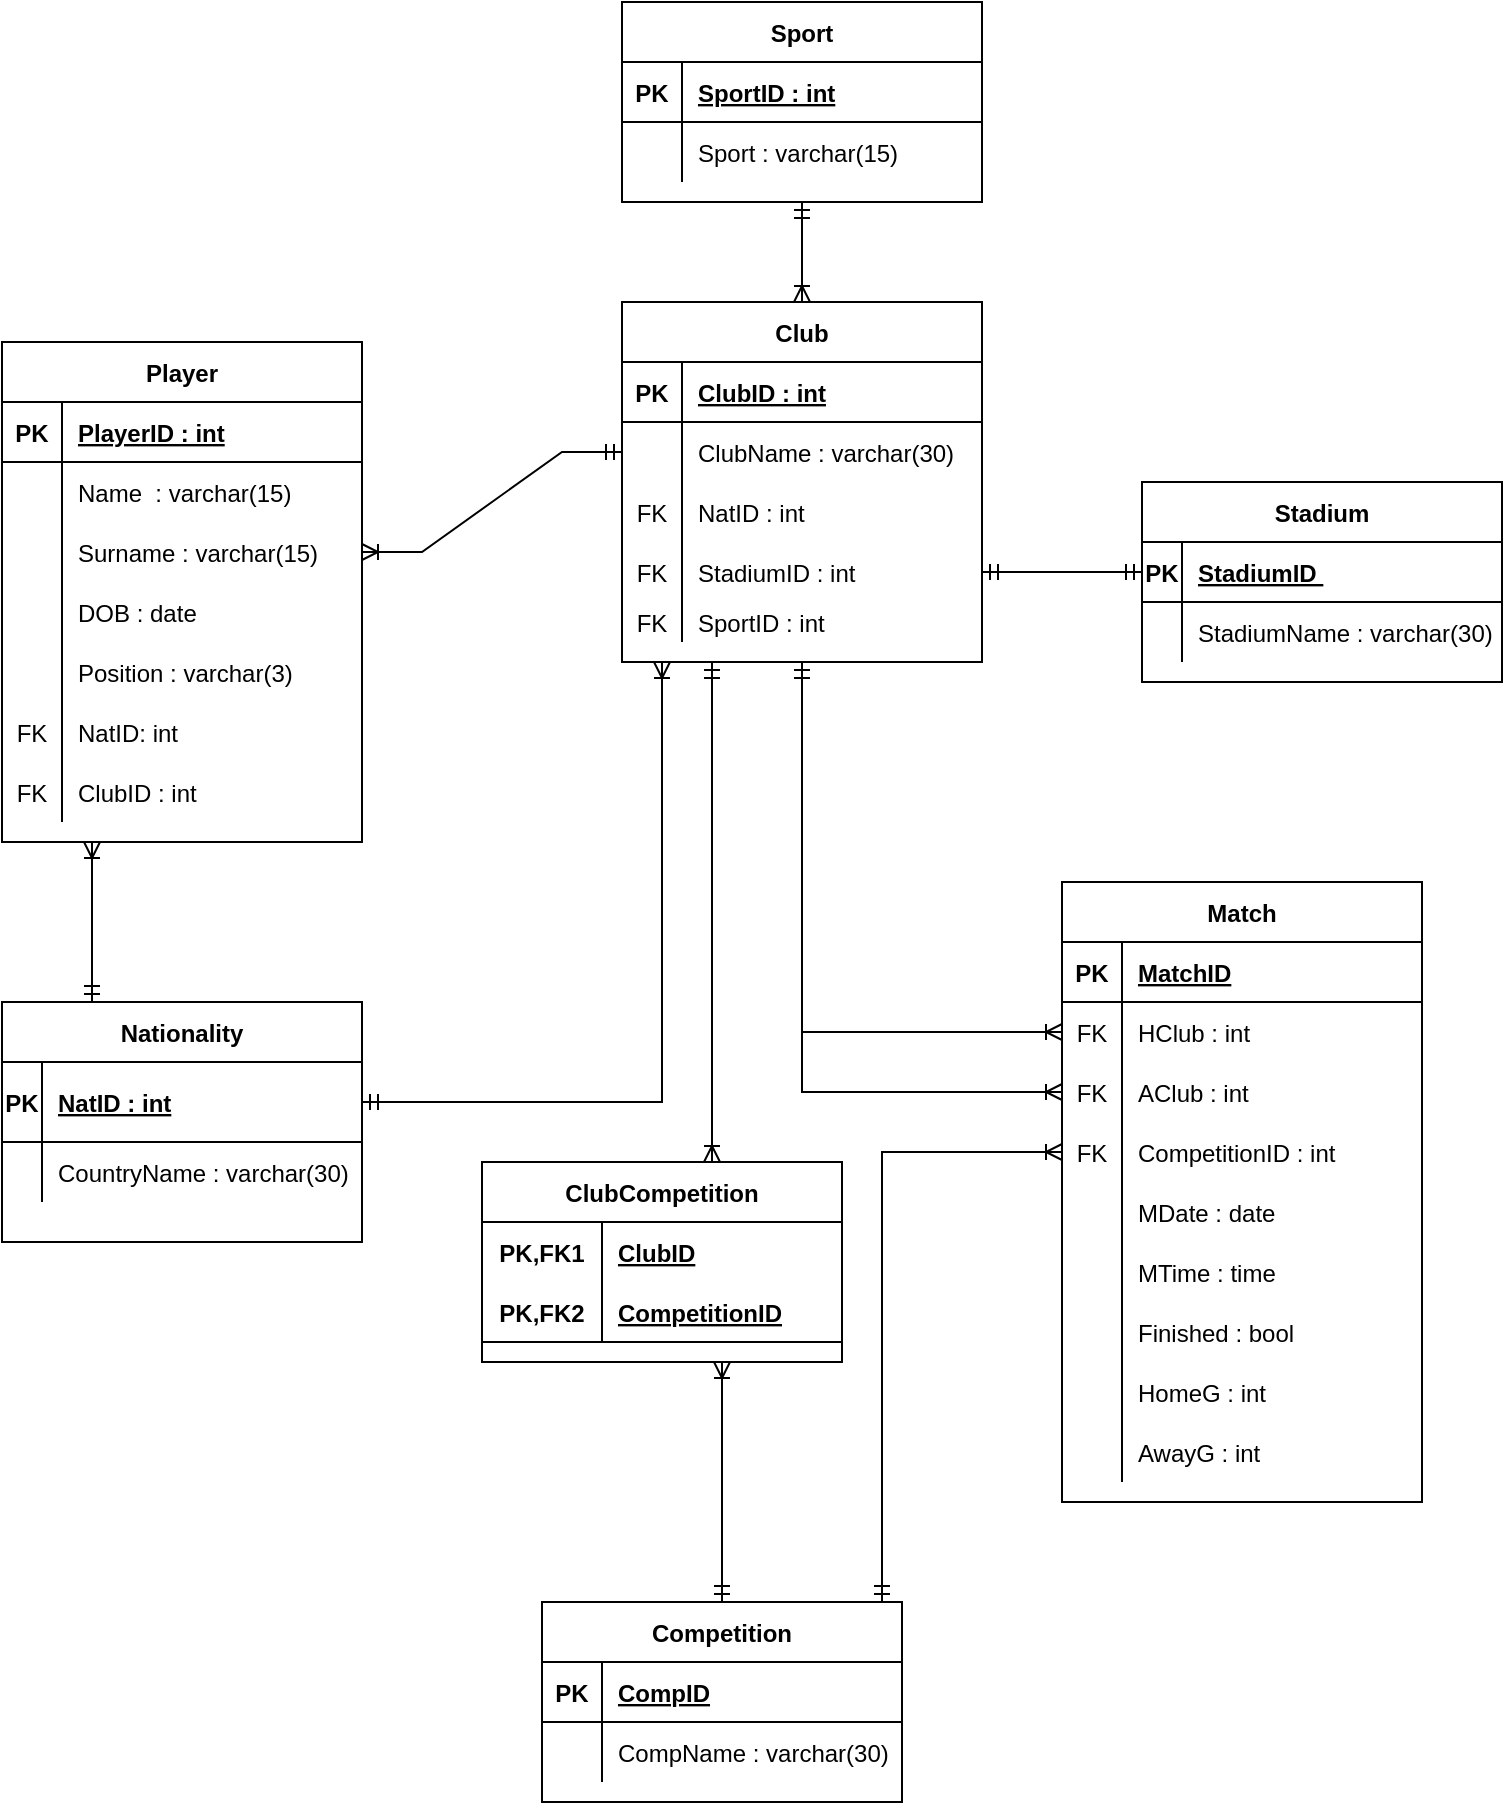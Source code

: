 <mxfile version="20.5.1" type="device"><diagram id="lB35Nksm6JOBPwMZZTwe" name="Page-1"><mxGraphModel dx="1038" dy="579" grid="1" gridSize="10" guides="1" tooltips="1" connect="1" arrows="1" fold="1" page="1" pageScale="1" pageWidth="850" pageHeight="1100" math="0" shadow="0"><root><mxCell id="0"/><mxCell id="1" parent="0"/><mxCell id="fY7hQBQJRikeUkmK7PEG-1" value="Player" style="shape=table;startSize=30;container=1;collapsible=1;childLayout=tableLayout;fixedRows=1;rowLines=0;fontStyle=1;align=center;resizeLast=1;" parent="1" vertex="1"><mxGeometry x="40" y="210" width="180" height="250" as="geometry"/></mxCell><mxCell id="fY7hQBQJRikeUkmK7PEG-2" value="" style="shape=tableRow;horizontal=0;startSize=0;swimlaneHead=0;swimlaneBody=0;fillColor=none;collapsible=0;dropTarget=0;points=[[0,0.5],[1,0.5]];portConstraint=eastwest;top=0;left=0;right=0;bottom=1;" parent="fY7hQBQJRikeUkmK7PEG-1" vertex="1"><mxGeometry y="30" width="180" height="30" as="geometry"/></mxCell><mxCell id="fY7hQBQJRikeUkmK7PEG-3" value="PK" style="shape=partialRectangle;connectable=0;fillColor=none;top=0;left=0;bottom=0;right=0;fontStyle=1;overflow=hidden;" parent="fY7hQBQJRikeUkmK7PEG-2" vertex="1"><mxGeometry width="30" height="30" as="geometry"><mxRectangle width="30" height="30" as="alternateBounds"/></mxGeometry></mxCell><mxCell id="fY7hQBQJRikeUkmK7PEG-4" value="PlayerID : int" style="shape=partialRectangle;connectable=0;fillColor=none;top=0;left=0;bottom=0;right=0;align=left;spacingLeft=6;fontStyle=5;overflow=hidden;" parent="fY7hQBQJRikeUkmK7PEG-2" vertex="1"><mxGeometry x="30" width="150" height="30" as="geometry"><mxRectangle width="150" height="30" as="alternateBounds"/></mxGeometry></mxCell><mxCell id="fY7hQBQJRikeUkmK7PEG-5" value="" style="shape=tableRow;horizontal=0;startSize=0;swimlaneHead=0;swimlaneBody=0;fillColor=none;collapsible=0;dropTarget=0;points=[[0,0.5],[1,0.5]];portConstraint=eastwest;top=0;left=0;right=0;bottom=0;" parent="fY7hQBQJRikeUkmK7PEG-1" vertex="1"><mxGeometry y="60" width="180" height="30" as="geometry"/></mxCell><mxCell id="fY7hQBQJRikeUkmK7PEG-6" value="" style="shape=partialRectangle;connectable=0;fillColor=none;top=0;left=0;bottom=0;right=0;editable=1;overflow=hidden;" parent="fY7hQBQJRikeUkmK7PEG-5" vertex="1"><mxGeometry width="30" height="30" as="geometry"><mxRectangle width="30" height="30" as="alternateBounds"/></mxGeometry></mxCell><mxCell id="fY7hQBQJRikeUkmK7PEG-7" value="Name  : varchar(15)" style="shape=partialRectangle;connectable=0;fillColor=none;top=0;left=0;bottom=0;right=0;align=left;spacingLeft=6;overflow=hidden;" parent="fY7hQBQJRikeUkmK7PEG-5" vertex="1"><mxGeometry x="30" width="150" height="30" as="geometry"><mxRectangle width="150" height="30" as="alternateBounds"/></mxGeometry></mxCell><mxCell id="fY7hQBQJRikeUkmK7PEG-8" value="" style="shape=tableRow;horizontal=0;startSize=0;swimlaneHead=0;swimlaneBody=0;fillColor=none;collapsible=0;dropTarget=0;points=[[0,0.5],[1,0.5]];portConstraint=eastwest;top=0;left=0;right=0;bottom=0;" parent="fY7hQBQJRikeUkmK7PEG-1" vertex="1"><mxGeometry y="90" width="180" height="30" as="geometry"/></mxCell><mxCell id="fY7hQBQJRikeUkmK7PEG-9" value="" style="shape=partialRectangle;connectable=0;fillColor=none;top=0;left=0;bottom=0;right=0;editable=1;overflow=hidden;" parent="fY7hQBQJRikeUkmK7PEG-8" vertex="1"><mxGeometry width="30" height="30" as="geometry"><mxRectangle width="30" height="30" as="alternateBounds"/></mxGeometry></mxCell><mxCell id="fY7hQBQJRikeUkmK7PEG-10" value="Surname : varchar(15)" style="shape=partialRectangle;connectable=0;fillColor=none;top=0;left=0;bottom=0;right=0;align=left;spacingLeft=6;overflow=hidden;" parent="fY7hQBQJRikeUkmK7PEG-8" vertex="1"><mxGeometry x="30" width="150" height="30" as="geometry"><mxRectangle width="150" height="30" as="alternateBounds"/></mxGeometry></mxCell><mxCell id="fY7hQBQJRikeUkmK7PEG-11" value="" style="shape=tableRow;horizontal=0;startSize=0;swimlaneHead=0;swimlaneBody=0;fillColor=none;collapsible=0;dropTarget=0;points=[[0,0.5],[1,0.5]];portConstraint=eastwest;top=0;left=0;right=0;bottom=0;" parent="fY7hQBQJRikeUkmK7PEG-1" vertex="1"><mxGeometry y="120" width="180" height="30" as="geometry"/></mxCell><mxCell id="fY7hQBQJRikeUkmK7PEG-12" value="" style="shape=partialRectangle;connectable=0;fillColor=none;top=0;left=0;bottom=0;right=0;editable=1;overflow=hidden;" parent="fY7hQBQJRikeUkmK7PEG-11" vertex="1"><mxGeometry width="30" height="30" as="geometry"><mxRectangle width="30" height="30" as="alternateBounds"/></mxGeometry></mxCell><mxCell id="fY7hQBQJRikeUkmK7PEG-13" value="DOB : date" style="shape=partialRectangle;connectable=0;fillColor=none;top=0;left=0;bottom=0;right=0;align=left;spacingLeft=6;overflow=hidden;" parent="fY7hQBQJRikeUkmK7PEG-11" vertex="1"><mxGeometry x="30" width="150" height="30" as="geometry"><mxRectangle width="150" height="30" as="alternateBounds"/></mxGeometry></mxCell><mxCell id="fY7hQBQJRikeUkmK7PEG-14" value="" style="shape=tableRow;horizontal=0;startSize=0;swimlaneHead=0;swimlaneBody=0;fillColor=none;collapsible=0;dropTarget=0;points=[[0,0.5],[1,0.5]];portConstraint=eastwest;top=0;left=0;right=0;bottom=0;" parent="fY7hQBQJRikeUkmK7PEG-1" vertex="1"><mxGeometry y="150" width="180" height="30" as="geometry"/></mxCell><mxCell id="fY7hQBQJRikeUkmK7PEG-15" value="" style="shape=partialRectangle;connectable=0;fillColor=none;top=0;left=0;bottom=0;right=0;fontStyle=0;overflow=hidden;" parent="fY7hQBQJRikeUkmK7PEG-14" vertex="1"><mxGeometry width="30" height="30" as="geometry"><mxRectangle width="30" height="30" as="alternateBounds"/></mxGeometry></mxCell><mxCell id="fY7hQBQJRikeUkmK7PEG-16" value="Position : varchar(3)" style="shape=partialRectangle;connectable=0;fillColor=none;top=0;left=0;bottom=0;right=0;align=left;spacingLeft=6;fontStyle=0;overflow=hidden;" parent="fY7hQBQJRikeUkmK7PEG-14" vertex="1"><mxGeometry x="30" width="150" height="30" as="geometry"><mxRectangle width="150" height="30" as="alternateBounds"/></mxGeometry></mxCell><mxCell id="fY7hQBQJRikeUkmK7PEG-17" value="" style="shape=tableRow;horizontal=0;startSize=0;swimlaneHead=0;swimlaneBody=0;fillColor=none;collapsible=0;dropTarget=0;points=[[0,0.5],[1,0.5]];portConstraint=eastwest;top=0;left=0;right=0;bottom=0;" parent="fY7hQBQJRikeUkmK7PEG-1" vertex="1"><mxGeometry y="180" width="180" height="30" as="geometry"/></mxCell><mxCell id="fY7hQBQJRikeUkmK7PEG-18" value="FK" style="shape=partialRectangle;connectable=0;fillColor=none;top=0;left=0;bottom=0;right=0;fontStyle=0;overflow=hidden;" parent="fY7hQBQJRikeUkmK7PEG-17" vertex="1"><mxGeometry width="30" height="30" as="geometry"><mxRectangle width="30" height="30" as="alternateBounds"/></mxGeometry></mxCell><mxCell id="fY7hQBQJRikeUkmK7PEG-19" value="NatID: int" style="shape=partialRectangle;connectable=0;fillColor=none;top=0;left=0;bottom=0;right=0;align=left;spacingLeft=6;fontStyle=0;overflow=hidden;" parent="fY7hQBQJRikeUkmK7PEG-17" vertex="1"><mxGeometry x="30" width="150" height="30" as="geometry"><mxRectangle width="150" height="30" as="alternateBounds"/></mxGeometry></mxCell><mxCell id="fY7hQBQJRikeUkmK7PEG-23" value="" style="shape=tableRow;horizontal=0;startSize=0;swimlaneHead=0;swimlaneBody=0;fillColor=none;collapsible=0;dropTarget=0;points=[[0,0.5],[1,0.5]];portConstraint=eastwest;top=0;left=0;right=0;bottom=0;" parent="fY7hQBQJRikeUkmK7PEG-1" vertex="1"><mxGeometry y="210" width="180" height="30" as="geometry"/></mxCell><mxCell id="fY7hQBQJRikeUkmK7PEG-24" value="FK" style="shape=partialRectangle;connectable=0;fillColor=none;top=0;left=0;bottom=0;right=0;fontStyle=0;overflow=hidden;" parent="fY7hQBQJRikeUkmK7PEG-23" vertex="1"><mxGeometry width="30" height="30" as="geometry"><mxRectangle width="30" height="30" as="alternateBounds"/></mxGeometry></mxCell><mxCell id="fY7hQBQJRikeUkmK7PEG-25" value="ClubID : int" style="shape=partialRectangle;connectable=0;fillColor=none;top=0;left=0;bottom=0;right=0;align=left;spacingLeft=6;fontStyle=0;overflow=hidden;" parent="fY7hQBQJRikeUkmK7PEG-23" vertex="1"><mxGeometry x="30" width="150" height="30" as="geometry"><mxRectangle width="150" height="30" as="alternateBounds"/></mxGeometry></mxCell><mxCell id="fY7hQBQJRikeUkmK7PEG-26" value="Club" style="shape=table;startSize=30;container=1;collapsible=1;childLayout=tableLayout;fixedRows=1;rowLines=0;fontStyle=1;align=center;resizeLast=1;" parent="1" vertex="1"><mxGeometry x="350" y="190" width="180" height="180" as="geometry"/></mxCell><mxCell id="fY7hQBQJRikeUkmK7PEG-27" value="" style="shape=tableRow;horizontal=0;startSize=0;swimlaneHead=0;swimlaneBody=0;fillColor=none;collapsible=0;dropTarget=0;points=[[0,0.5],[1,0.5]];portConstraint=eastwest;top=0;left=0;right=0;bottom=1;" parent="fY7hQBQJRikeUkmK7PEG-26" vertex="1"><mxGeometry y="30" width="180" height="30" as="geometry"/></mxCell><mxCell id="fY7hQBQJRikeUkmK7PEG-28" value="PK" style="shape=partialRectangle;connectable=0;fillColor=none;top=0;left=0;bottom=0;right=0;fontStyle=1;overflow=hidden;" parent="fY7hQBQJRikeUkmK7PEG-27" vertex="1"><mxGeometry width="30" height="30" as="geometry"><mxRectangle width="30" height="30" as="alternateBounds"/></mxGeometry></mxCell><mxCell id="fY7hQBQJRikeUkmK7PEG-29" value="ClubID : int" style="shape=partialRectangle;connectable=0;fillColor=none;top=0;left=0;bottom=0;right=0;align=left;spacingLeft=6;fontStyle=5;overflow=hidden;" parent="fY7hQBQJRikeUkmK7PEG-27" vertex="1"><mxGeometry x="30" width="150" height="30" as="geometry"><mxRectangle width="150" height="30" as="alternateBounds"/></mxGeometry></mxCell><mxCell id="fY7hQBQJRikeUkmK7PEG-30" value="" style="shape=tableRow;horizontal=0;startSize=0;swimlaneHead=0;swimlaneBody=0;fillColor=none;collapsible=0;dropTarget=0;points=[[0,0.5],[1,0.5]];portConstraint=eastwest;top=0;left=0;right=0;bottom=0;" parent="fY7hQBQJRikeUkmK7PEG-26" vertex="1"><mxGeometry y="60" width="180" height="30" as="geometry"/></mxCell><mxCell id="fY7hQBQJRikeUkmK7PEG-31" value="" style="shape=partialRectangle;connectable=0;fillColor=none;top=0;left=0;bottom=0;right=0;editable=1;overflow=hidden;" parent="fY7hQBQJRikeUkmK7PEG-30" vertex="1"><mxGeometry width="30" height="30" as="geometry"><mxRectangle width="30" height="30" as="alternateBounds"/></mxGeometry></mxCell><mxCell id="fY7hQBQJRikeUkmK7PEG-32" value="ClubName : varchar(30)" style="shape=partialRectangle;connectable=0;fillColor=none;top=0;left=0;bottom=0;right=0;align=left;spacingLeft=6;overflow=hidden;" parent="fY7hQBQJRikeUkmK7PEG-30" vertex="1"><mxGeometry x="30" width="150" height="30" as="geometry"><mxRectangle width="150" height="30" as="alternateBounds"/></mxGeometry></mxCell><mxCell id="fY7hQBQJRikeUkmK7PEG-33" value="" style="shape=tableRow;horizontal=0;startSize=0;swimlaneHead=0;swimlaneBody=0;fillColor=none;collapsible=0;dropTarget=0;points=[[0,0.5],[1,0.5]];portConstraint=eastwest;top=0;left=0;right=0;bottom=0;shadow=0;" parent="fY7hQBQJRikeUkmK7PEG-26" vertex="1"><mxGeometry y="90" width="180" height="30" as="geometry"/></mxCell><mxCell id="fY7hQBQJRikeUkmK7PEG-34" value="FK" style="shape=partialRectangle;connectable=0;fillColor=none;top=0;left=0;bottom=0;right=0;fontStyle=0;overflow=hidden;shadow=0;" parent="fY7hQBQJRikeUkmK7PEG-33" vertex="1"><mxGeometry width="30" height="30" as="geometry"><mxRectangle width="30" height="30" as="alternateBounds"/></mxGeometry></mxCell><mxCell id="fY7hQBQJRikeUkmK7PEG-35" value="NatID : int" style="shape=partialRectangle;connectable=0;fillColor=none;top=0;left=0;bottom=0;right=0;align=left;spacingLeft=6;fontStyle=0;overflow=hidden;shadow=0;" parent="fY7hQBQJRikeUkmK7PEG-33" vertex="1"><mxGeometry x="30" width="150" height="30" as="geometry"><mxRectangle width="150" height="30" as="alternateBounds"/></mxGeometry></mxCell><mxCell id="fY7hQBQJRikeUkmK7PEG-36" value="" style="shape=tableRow;horizontal=0;startSize=0;swimlaneHead=0;swimlaneBody=0;fillColor=none;collapsible=0;dropTarget=0;points=[[0,0.5],[1,0.5]];portConstraint=eastwest;top=0;left=0;right=0;bottom=0;shadow=0;" parent="fY7hQBQJRikeUkmK7PEG-26" vertex="1"><mxGeometry y="120" width="180" height="30" as="geometry"/></mxCell><mxCell id="fY7hQBQJRikeUkmK7PEG-37" value="FK" style="shape=partialRectangle;connectable=0;fillColor=none;top=0;left=0;bottom=0;right=0;fontStyle=0;overflow=hidden;shadow=0;" parent="fY7hQBQJRikeUkmK7PEG-36" vertex="1"><mxGeometry width="30" height="30" as="geometry"><mxRectangle width="30" height="30" as="alternateBounds"/></mxGeometry></mxCell><mxCell id="fY7hQBQJRikeUkmK7PEG-38" value="StadiumID : int" style="shape=partialRectangle;connectable=0;fillColor=none;top=0;left=0;bottom=0;right=0;align=left;spacingLeft=6;fontStyle=0;overflow=hidden;shadow=0;" parent="fY7hQBQJRikeUkmK7PEG-36" vertex="1"><mxGeometry x="30" width="150" height="30" as="geometry"><mxRectangle width="150" height="30" as="alternateBounds"/></mxGeometry></mxCell><mxCell id="fY7hQBQJRikeUkmK7PEG-39" value="" style="shape=tableRow;horizontal=0;startSize=0;swimlaneHead=0;swimlaneBody=0;fillColor=none;collapsible=0;dropTarget=0;points=[[0,0.5],[1,0.5]];portConstraint=eastwest;top=0;left=0;right=0;bottom=0;shadow=0;" parent="fY7hQBQJRikeUkmK7PEG-26" vertex="1"><mxGeometry y="150" width="180" height="20" as="geometry"/></mxCell><mxCell id="fY7hQBQJRikeUkmK7PEG-40" value="FK" style="shape=partialRectangle;connectable=0;fillColor=none;top=0;left=0;bottom=0;right=0;fontStyle=0;overflow=hidden;shadow=0;" parent="fY7hQBQJRikeUkmK7PEG-39" vertex="1"><mxGeometry width="30" height="20" as="geometry"><mxRectangle width="30" height="20" as="alternateBounds"/></mxGeometry></mxCell><mxCell id="fY7hQBQJRikeUkmK7PEG-41" value="SportID : int" style="shape=partialRectangle;connectable=0;fillColor=none;top=0;left=0;bottom=0;right=0;align=left;spacingLeft=6;fontStyle=0;overflow=hidden;shadow=0;" parent="fY7hQBQJRikeUkmK7PEG-39" vertex="1"><mxGeometry x="30" width="150" height="20" as="geometry"><mxRectangle width="150" height="20" as="alternateBounds"/></mxGeometry></mxCell><mxCell id="fY7hQBQJRikeUkmK7PEG-45" value="Nationality" style="shape=table;startSize=30;container=1;collapsible=1;childLayout=tableLayout;fixedRows=1;rowLines=0;fontStyle=1;align=center;resizeLast=1;" parent="1" vertex="1"><mxGeometry x="40" y="540" width="180" height="120" as="geometry"/></mxCell><mxCell id="fY7hQBQJRikeUkmK7PEG-46" value="" style="shape=tableRow;horizontal=0;startSize=0;swimlaneHead=0;swimlaneBody=0;fillColor=none;collapsible=0;dropTarget=0;points=[[0,0.5],[1,0.5]];portConstraint=eastwest;top=0;left=0;right=0;bottom=1;" parent="fY7hQBQJRikeUkmK7PEG-45" vertex="1"><mxGeometry y="30" width="180" height="40" as="geometry"/></mxCell><mxCell id="fY7hQBQJRikeUkmK7PEG-47" value="PK" style="shape=partialRectangle;connectable=0;fillColor=none;top=0;left=0;bottom=0;right=0;fontStyle=1;overflow=hidden;" parent="fY7hQBQJRikeUkmK7PEG-46" vertex="1"><mxGeometry width="20" height="40" as="geometry"><mxRectangle width="20" height="40" as="alternateBounds"/></mxGeometry></mxCell><mxCell id="fY7hQBQJRikeUkmK7PEG-48" value="NatID : int" style="shape=partialRectangle;connectable=0;fillColor=none;top=0;left=0;bottom=0;right=0;align=left;spacingLeft=6;fontStyle=5;overflow=hidden;" parent="fY7hQBQJRikeUkmK7PEG-46" vertex="1"><mxGeometry x="20" width="160" height="40" as="geometry"><mxRectangle width="160" height="40" as="alternateBounds"/></mxGeometry></mxCell><mxCell id="fY7hQBQJRikeUkmK7PEG-49" value="" style="shape=tableRow;horizontal=0;startSize=0;swimlaneHead=0;swimlaneBody=0;fillColor=none;collapsible=0;dropTarget=0;points=[[0,0.5],[1,0.5]];portConstraint=eastwest;top=0;left=0;right=0;bottom=0;" parent="fY7hQBQJRikeUkmK7PEG-45" vertex="1"><mxGeometry y="70" width="180" height="30" as="geometry"/></mxCell><mxCell id="fY7hQBQJRikeUkmK7PEG-50" value="" style="shape=partialRectangle;connectable=0;fillColor=none;top=0;left=0;bottom=0;right=0;editable=1;overflow=hidden;" parent="fY7hQBQJRikeUkmK7PEG-49" vertex="1"><mxGeometry width="20" height="30" as="geometry"><mxRectangle width="20" height="30" as="alternateBounds"/></mxGeometry></mxCell><mxCell id="fY7hQBQJRikeUkmK7PEG-51" value="CountryName : varchar(30)" style="shape=partialRectangle;connectable=0;fillColor=none;top=0;left=0;bottom=0;right=0;align=left;spacingLeft=6;overflow=hidden;" parent="fY7hQBQJRikeUkmK7PEG-49" vertex="1"><mxGeometry x="20" width="160" height="30" as="geometry"><mxRectangle width="160" height="30" as="alternateBounds"/></mxGeometry></mxCell><mxCell id="fY7hQBQJRikeUkmK7PEG-52" value="Match" style="shape=table;startSize=30;container=1;collapsible=1;childLayout=tableLayout;fixedRows=1;rowLines=0;fontStyle=1;align=center;resizeLast=1;" parent="1" vertex="1"><mxGeometry x="570" y="480" width="180" height="310" as="geometry"/></mxCell><mxCell id="fY7hQBQJRikeUkmK7PEG-53" value="" style="shape=tableRow;horizontal=0;startSize=0;swimlaneHead=0;swimlaneBody=0;fillColor=none;collapsible=0;dropTarget=0;points=[[0,0.5],[1,0.5]];portConstraint=eastwest;top=0;left=0;right=0;bottom=1;" parent="fY7hQBQJRikeUkmK7PEG-52" vertex="1"><mxGeometry y="30" width="180" height="30" as="geometry"/></mxCell><mxCell id="fY7hQBQJRikeUkmK7PEG-54" value="PK" style="shape=partialRectangle;connectable=0;fillColor=none;top=0;left=0;bottom=0;right=0;fontStyle=1;overflow=hidden;" parent="fY7hQBQJRikeUkmK7PEG-53" vertex="1"><mxGeometry width="30" height="30" as="geometry"><mxRectangle width="30" height="30" as="alternateBounds"/></mxGeometry></mxCell><mxCell id="fY7hQBQJRikeUkmK7PEG-55" value="MatchID" style="shape=partialRectangle;connectable=0;fillColor=none;top=0;left=0;bottom=0;right=0;align=left;spacingLeft=6;fontStyle=5;overflow=hidden;" parent="fY7hQBQJRikeUkmK7PEG-53" vertex="1"><mxGeometry x="30" width="150" height="30" as="geometry"><mxRectangle width="150" height="30" as="alternateBounds"/></mxGeometry></mxCell><mxCell id="fY7hQBQJRikeUkmK7PEG-56" value="" style="shape=tableRow;horizontal=0;startSize=0;swimlaneHead=0;swimlaneBody=0;fillColor=none;collapsible=0;dropTarget=0;points=[[0,0.5],[1,0.5]];portConstraint=eastwest;top=0;left=0;right=0;bottom=0;shadow=0;" parent="fY7hQBQJRikeUkmK7PEG-52" vertex="1"><mxGeometry y="60" width="180" height="30" as="geometry"/></mxCell><mxCell id="fY7hQBQJRikeUkmK7PEG-57" value="FK" style="shape=partialRectangle;connectable=0;fillColor=none;top=0;left=0;bottom=0;right=0;fontStyle=0;overflow=hidden;shadow=0;" parent="fY7hQBQJRikeUkmK7PEG-56" vertex="1"><mxGeometry width="30" height="30" as="geometry"><mxRectangle width="30" height="30" as="alternateBounds"/></mxGeometry></mxCell><mxCell id="fY7hQBQJRikeUkmK7PEG-58" value="HClub : int" style="shape=partialRectangle;connectable=0;fillColor=none;top=0;left=0;bottom=0;right=0;align=left;spacingLeft=6;fontStyle=0;overflow=hidden;shadow=0;" parent="fY7hQBQJRikeUkmK7PEG-56" vertex="1"><mxGeometry x="30" width="150" height="30" as="geometry"><mxRectangle width="150" height="30" as="alternateBounds"/></mxGeometry></mxCell><mxCell id="fY7hQBQJRikeUkmK7PEG-59" value="" style="shape=tableRow;horizontal=0;startSize=0;swimlaneHead=0;swimlaneBody=0;fillColor=none;collapsible=0;dropTarget=0;points=[[0,0.5],[1,0.5]];portConstraint=eastwest;top=0;left=0;right=0;bottom=0;shadow=0;" parent="fY7hQBQJRikeUkmK7PEG-52" vertex="1"><mxGeometry y="90" width="180" height="30" as="geometry"/></mxCell><mxCell id="fY7hQBQJRikeUkmK7PEG-60" value="FK" style="shape=partialRectangle;connectable=0;fillColor=none;top=0;left=0;bottom=0;right=0;fontStyle=0;overflow=hidden;shadow=0;" parent="fY7hQBQJRikeUkmK7PEG-59" vertex="1"><mxGeometry width="30" height="30" as="geometry"><mxRectangle width="30" height="30" as="alternateBounds"/></mxGeometry></mxCell><mxCell id="fY7hQBQJRikeUkmK7PEG-61" value="AClub : int" style="shape=partialRectangle;connectable=0;fillColor=none;top=0;left=0;bottom=0;right=0;align=left;spacingLeft=6;fontStyle=0;overflow=hidden;shadow=0;" parent="fY7hQBQJRikeUkmK7PEG-59" vertex="1"><mxGeometry x="30" width="150" height="30" as="geometry"><mxRectangle width="150" height="30" as="alternateBounds"/></mxGeometry></mxCell><mxCell id="fY7hQBQJRikeUkmK7PEG-62" value="" style="shape=tableRow;horizontal=0;startSize=0;swimlaneHead=0;swimlaneBody=0;fillColor=none;collapsible=0;dropTarget=0;points=[[0,0.5],[1,0.5]];portConstraint=eastwest;top=0;left=0;right=0;bottom=0;shadow=0;" parent="fY7hQBQJRikeUkmK7PEG-52" vertex="1"><mxGeometry y="120" width="180" height="30" as="geometry"/></mxCell><mxCell id="fY7hQBQJRikeUkmK7PEG-63" value="FK" style="shape=partialRectangle;connectable=0;fillColor=none;top=0;left=0;bottom=0;right=0;fontStyle=0;overflow=hidden;shadow=0;" parent="fY7hQBQJRikeUkmK7PEG-62" vertex="1"><mxGeometry width="30" height="30" as="geometry"><mxRectangle width="30" height="30" as="alternateBounds"/></mxGeometry></mxCell><mxCell id="fY7hQBQJRikeUkmK7PEG-64" value="CompetitionID : int" style="shape=partialRectangle;connectable=0;fillColor=none;top=0;left=0;bottom=0;right=0;align=left;spacingLeft=6;fontStyle=0;overflow=hidden;shadow=0;" parent="fY7hQBQJRikeUkmK7PEG-62" vertex="1"><mxGeometry x="30" width="150" height="30" as="geometry"><mxRectangle width="150" height="30" as="alternateBounds"/></mxGeometry></mxCell><mxCell id="fY7hQBQJRikeUkmK7PEG-65" value="" style="shape=tableRow;horizontal=0;startSize=0;swimlaneHead=0;swimlaneBody=0;fillColor=none;collapsible=0;dropTarget=0;points=[[0,0.5],[1,0.5]];portConstraint=eastwest;top=0;left=0;right=0;bottom=0;shadow=0;" parent="fY7hQBQJRikeUkmK7PEG-52" vertex="1"><mxGeometry y="150" width="180" height="30" as="geometry"/></mxCell><mxCell id="fY7hQBQJRikeUkmK7PEG-66" value="" style="shape=partialRectangle;connectable=0;fillColor=none;top=0;left=0;bottom=0;right=0;editable=1;overflow=hidden;shadow=0;" parent="fY7hQBQJRikeUkmK7PEG-65" vertex="1"><mxGeometry width="30" height="30" as="geometry"><mxRectangle width="30" height="30" as="alternateBounds"/></mxGeometry></mxCell><mxCell id="fY7hQBQJRikeUkmK7PEG-67" value="MDate : date" style="shape=partialRectangle;connectable=0;fillColor=none;top=0;left=0;bottom=0;right=0;align=left;spacingLeft=6;overflow=hidden;shadow=0;" parent="fY7hQBQJRikeUkmK7PEG-65" vertex="1"><mxGeometry x="30" width="150" height="30" as="geometry"><mxRectangle width="150" height="30" as="alternateBounds"/></mxGeometry></mxCell><mxCell id="fY7hQBQJRikeUkmK7PEG-68" value="" style="shape=tableRow;horizontal=0;startSize=0;swimlaneHead=0;swimlaneBody=0;fillColor=none;collapsible=0;dropTarget=0;points=[[0,0.5],[1,0.5]];portConstraint=eastwest;top=0;left=0;right=0;bottom=0;shadow=0;" parent="fY7hQBQJRikeUkmK7PEG-52" vertex="1"><mxGeometry y="180" width="180" height="30" as="geometry"/></mxCell><mxCell id="fY7hQBQJRikeUkmK7PEG-69" value="" style="shape=partialRectangle;connectable=0;fillColor=none;top=0;left=0;bottom=0;right=0;editable=1;overflow=hidden;shadow=0;" parent="fY7hQBQJRikeUkmK7PEG-68" vertex="1"><mxGeometry width="30" height="30" as="geometry"><mxRectangle width="30" height="30" as="alternateBounds"/></mxGeometry></mxCell><mxCell id="fY7hQBQJRikeUkmK7PEG-70" value="MTime : time" style="shape=partialRectangle;connectable=0;fillColor=none;top=0;left=0;bottom=0;right=0;align=left;spacingLeft=6;overflow=hidden;shadow=0;" parent="fY7hQBQJRikeUkmK7PEG-68" vertex="1"><mxGeometry x="30" width="150" height="30" as="geometry"><mxRectangle width="150" height="30" as="alternateBounds"/></mxGeometry></mxCell><mxCell id="fY7hQBQJRikeUkmK7PEG-71" value="" style="shape=tableRow;horizontal=0;startSize=0;swimlaneHead=0;swimlaneBody=0;fillColor=none;collapsible=0;dropTarget=0;points=[[0,0.5],[1,0.5]];portConstraint=eastwest;top=0;left=0;right=0;bottom=0;" parent="fY7hQBQJRikeUkmK7PEG-52" vertex="1"><mxGeometry y="210" width="180" height="30" as="geometry"/></mxCell><mxCell id="fY7hQBQJRikeUkmK7PEG-72" value="" style="shape=partialRectangle;connectable=0;fillColor=none;top=0;left=0;bottom=0;right=0;editable=1;overflow=hidden;" parent="fY7hQBQJRikeUkmK7PEG-71" vertex="1"><mxGeometry width="30" height="30" as="geometry"><mxRectangle width="30" height="30" as="alternateBounds"/></mxGeometry></mxCell><mxCell id="fY7hQBQJRikeUkmK7PEG-73" value="Finished : bool" style="shape=partialRectangle;connectable=0;fillColor=none;top=0;left=0;bottom=0;right=0;align=left;spacingLeft=6;overflow=hidden;" parent="fY7hQBQJRikeUkmK7PEG-71" vertex="1"><mxGeometry x="30" width="150" height="30" as="geometry"><mxRectangle width="150" height="30" as="alternateBounds"/></mxGeometry></mxCell><mxCell id="fY7hQBQJRikeUkmK7PEG-74" value="" style="shape=tableRow;horizontal=0;startSize=0;swimlaneHead=0;swimlaneBody=0;fillColor=none;collapsible=0;dropTarget=0;points=[[0,0.5],[1,0.5]];portConstraint=eastwest;top=0;left=0;right=0;bottom=0;" parent="fY7hQBQJRikeUkmK7PEG-52" vertex="1"><mxGeometry y="240" width="180" height="30" as="geometry"/></mxCell><mxCell id="fY7hQBQJRikeUkmK7PEG-75" value="" style="shape=partialRectangle;connectable=0;fillColor=none;top=0;left=0;bottom=0;right=0;editable=1;overflow=hidden;" parent="fY7hQBQJRikeUkmK7PEG-74" vertex="1"><mxGeometry width="30" height="30" as="geometry"><mxRectangle width="30" height="30" as="alternateBounds"/></mxGeometry></mxCell><mxCell id="fY7hQBQJRikeUkmK7PEG-76" value="HomeG : int" style="shape=partialRectangle;connectable=0;fillColor=none;top=0;left=0;bottom=0;right=0;align=left;spacingLeft=6;overflow=hidden;" parent="fY7hQBQJRikeUkmK7PEG-74" vertex="1"><mxGeometry x="30" width="150" height="30" as="geometry"><mxRectangle width="150" height="30" as="alternateBounds"/></mxGeometry></mxCell><mxCell id="fY7hQBQJRikeUkmK7PEG-77" value="" style="shape=tableRow;horizontal=0;startSize=0;swimlaneHead=0;swimlaneBody=0;fillColor=none;collapsible=0;dropTarget=0;points=[[0,0.5],[1,0.5]];portConstraint=eastwest;top=0;left=0;right=0;bottom=0;" parent="fY7hQBQJRikeUkmK7PEG-52" vertex="1"><mxGeometry y="270" width="180" height="30" as="geometry"/></mxCell><mxCell id="fY7hQBQJRikeUkmK7PEG-78" value="" style="shape=partialRectangle;connectable=0;fillColor=none;top=0;left=0;bottom=0;right=0;editable=1;overflow=hidden;" parent="fY7hQBQJRikeUkmK7PEG-77" vertex="1"><mxGeometry width="30" height="30" as="geometry"><mxRectangle width="30" height="30" as="alternateBounds"/></mxGeometry></mxCell><mxCell id="fY7hQBQJRikeUkmK7PEG-79" value="AwayG : int" style="shape=partialRectangle;connectable=0;fillColor=none;top=0;left=0;bottom=0;right=0;align=left;spacingLeft=6;overflow=hidden;" parent="fY7hQBQJRikeUkmK7PEG-77" vertex="1"><mxGeometry x="30" width="150" height="30" as="geometry"><mxRectangle width="150" height="30" as="alternateBounds"/></mxGeometry></mxCell><mxCell id="fY7hQBQJRikeUkmK7PEG-80" value="Competition" style="shape=table;startSize=30;container=1;collapsible=1;childLayout=tableLayout;fixedRows=1;rowLines=0;fontStyle=1;align=center;resizeLast=1;shadow=0;" parent="1" vertex="1"><mxGeometry x="310" y="840" width="180" height="100" as="geometry"/></mxCell><mxCell id="fY7hQBQJRikeUkmK7PEG-81" value="" style="shape=tableRow;horizontal=0;startSize=0;swimlaneHead=0;swimlaneBody=0;fillColor=none;collapsible=0;dropTarget=0;points=[[0,0.5],[1,0.5]];portConstraint=eastwest;top=0;left=0;right=0;bottom=1;" parent="fY7hQBQJRikeUkmK7PEG-80" vertex="1"><mxGeometry y="30" width="180" height="30" as="geometry"/></mxCell><mxCell id="fY7hQBQJRikeUkmK7PEG-82" value="PK" style="shape=partialRectangle;connectable=0;fillColor=none;top=0;left=0;bottom=0;right=0;fontStyle=1;overflow=hidden;" parent="fY7hQBQJRikeUkmK7PEG-81" vertex="1"><mxGeometry width="30" height="30" as="geometry"><mxRectangle width="30" height="30" as="alternateBounds"/></mxGeometry></mxCell><mxCell id="fY7hQBQJRikeUkmK7PEG-83" value="CompID" style="shape=partialRectangle;connectable=0;fillColor=none;top=0;left=0;bottom=0;right=0;align=left;spacingLeft=6;fontStyle=5;overflow=hidden;" parent="fY7hQBQJRikeUkmK7PEG-81" vertex="1"><mxGeometry x="30" width="150" height="30" as="geometry"><mxRectangle width="150" height="30" as="alternateBounds"/></mxGeometry></mxCell><mxCell id="fY7hQBQJRikeUkmK7PEG-84" value="" style="shape=tableRow;horizontal=0;startSize=0;swimlaneHead=0;swimlaneBody=0;fillColor=none;collapsible=0;dropTarget=0;points=[[0,0.5],[1,0.5]];portConstraint=eastwest;top=0;left=0;right=0;bottom=0;" parent="fY7hQBQJRikeUkmK7PEG-80" vertex="1"><mxGeometry y="60" width="180" height="30" as="geometry"/></mxCell><mxCell id="fY7hQBQJRikeUkmK7PEG-85" value="" style="shape=partialRectangle;connectable=0;fillColor=none;top=0;left=0;bottom=0;right=0;editable=1;overflow=hidden;" parent="fY7hQBQJRikeUkmK7PEG-84" vertex="1"><mxGeometry width="30" height="30" as="geometry"><mxRectangle width="30" height="30" as="alternateBounds"/></mxGeometry></mxCell><mxCell id="fY7hQBQJRikeUkmK7PEG-86" value="CompName : varchar(30)" style="shape=partialRectangle;connectable=0;fillColor=none;top=0;left=0;bottom=0;right=0;align=left;spacingLeft=6;overflow=hidden;" parent="fY7hQBQJRikeUkmK7PEG-84" vertex="1"><mxGeometry x="30" width="150" height="30" as="geometry"><mxRectangle width="150" height="30" as="alternateBounds"/></mxGeometry></mxCell><mxCell id="fY7hQBQJRikeUkmK7PEG-87" value="Sport" style="shape=table;startSize=30;container=1;collapsible=1;childLayout=tableLayout;fixedRows=1;rowLines=0;fontStyle=1;align=center;resizeLast=1;" parent="1" vertex="1"><mxGeometry x="350" y="40" width="180" height="100" as="geometry"/></mxCell><mxCell id="fY7hQBQJRikeUkmK7PEG-88" value="" style="shape=tableRow;horizontal=0;startSize=0;swimlaneHead=0;swimlaneBody=0;fillColor=none;collapsible=0;dropTarget=0;points=[[0,0.5],[1,0.5]];portConstraint=eastwest;top=0;left=0;right=0;bottom=1;" parent="fY7hQBQJRikeUkmK7PEG-87" vertex="1"><mxGeometry y="30" width="180" height="30" as="geometry"/></mxCell><mxCell id="fY7hQBQJRikeUkmK7PEG-89" value="PK" style="shape=partialRectangle;connectable=0;fillColor=none;top=0;left=0;bottom=0;right=0;fontStyle=1;overflow=hidden;" parent="fY7hQBQJRikeUkmK7PEG-88" vertex="1"><mxGeometry width="30" height="30" as="geometry"><mxRectangle width="30" height="30" as="alternateBounds"/></mxGeometry></mxCell><mxCell id="fY7hQBQJRikeUkmK7PEG-90" value="SportID : int" style="shape=partialRectangle;connectable=0;fillColor=none;top=0;left=0;bottom=0;right=0;align=left;spacingLeft=6;fontStyle=5;overflow=hidden;" parent="fY7hQBQJRikeUkmK7PEG-88" vertex="1"><mxGeometry x="30" width="150" height="30" as="geometry"><mxRectangle width="150" height="30" as="alternateBounds"/></mxGeometry></mxCell><mxCell id="fY7hQBQJRikeUkmK7PEG-91" value="" style="shape=tableRow;horizontal=0;startSize=0;swimlaneHead=0;swimlaneBody=0;fillColor=none;collapsible=0;dropTarget=0;points=[[0,0.5],[1,0.5]];portConstraint=eastwest;top=0;left=0;right=0;bottom=0;" parent="fY7hQBQJRikeUkmK7PEG-87" vertex="1"><mxGeometry y="60" width="180" height="30" as="geometry"/></mxCell><mxCell id="fY7hQBQJRikeUkmK7PEG-92" value="" style="shape=partialRectangle;connectable=0;fillColor=none;top=0;left=0;bottom=0;right=0;editable=1;overflow=hidden;" parent="fY7hQBQJRikeUkmK7PEG-91" vertex="1"><mxGeometry width="30" height="30" as="geometry"><mxRectangle width="30" height="30" as="alternateBounds"/></mxGeometry></mxCell><mxCell id="fY7hQBQJRikeUkmK7PEG-93" value="Sport : varchar(15)" style="shape=partialRectangle;connectable=0;fillColor=none;top=0;left=0;bottom=0;right=0;align=left;spacingLeft=6;overflow=hidden;" parent="fY7hQBQJRikeUkmK7PEG-91" vertex="1"><mxGeometry x="30" width="150" height="30" as="geometry"><mxRectangle width="150" height="30" as="alternateBounds"/></mxGeometry></mxCell><mxCell id="fY7hQBQJRikeUkmK7PEG-94" value="Stadium" style="shape=table;startSize=30;container=1;collapsible=1;childLayout=tableLayout;fixedRows=1;rowLines=0;fontStyle=1;align=center;resizeLast=1;" parent="1" vertex="1"><mxGeometry x="610" y="280" width="180" height="100" as="geometry"/></mxCell><mxCell id="fY7hQBQJRikeUkmK7PEG-95" value="" style="shape=tableRow;horizontal=0;startSize=0;swimlaneHead=0;swimlaneBody=0;fillColor=none;collapsible=0;dropTarget=0;points=[[0,0.5],[1,0.5]];portConstraint=eastwest;top=0;left=0;right=0;bottom=1;" parent="fY7hQBQJRikeUkmK7PEG-94" vertex="1"><mxGeometry y="30" width="180" height="30" as="geometry"/></mxCell><mxCell id="fY7hQBQJRikeUkmK7PEG-96" value="PK" style="shape=partialRectangle;connectable=0;fillColor=none;top=0;left=0;bottom=0;right=0;fontStyle=1;overflow=hidden;" parent="fY7hQBQJRikeUkmK7PEG-95" vertex="1"><mxGeometry width="20" height="30" as="geometry"><mxRectangle width="20" height="30" as="alternateBounds"/></mxGeometry></mxCell><mxCell id="fY7hQBQJRikeUkmK7PEG-97" value="StadiumID " style="shape=partialRectangle;connectable=0;fillColor=none;top=0;left=0;bottom=0;right=0;align=left;spacingLeft=6;fontStyle=5;overflow=hidden;" parent="fY7hQBQJRikeUkmK7PEG-95" vertex="1"><mxGeometry x="20" width="160" height="30" as="geometry"><mxRectangle width="160" height="30" as="alternateBounds"/></mxGeometry></mxCell><mxCell id="fY7hQBQJRikeUkmK7PEG-98" value="" style="shape=tableRow;horizontal=0;startSize=0;swimlaneHead=0;swimlaneBody=0;fillColor=none;collapsible=0;dropTarget=0;points=[[0,0.5],[1,0.5]];portConstraint=eastwest;top=0;left=0;right=0;bottom=0;" parent="fY7hQBQJRikeUkmK7PEG-94" vertex="1"><mxGeometry y="60" width="180" height="30" as="geometry"/></mxCell><mxCell id="fY7hQBQJRikeUkmK7PEG-99" value="" style="shape=partialRectangle;connectable=0;fillColor=none;top=0;left=0;bottom=0;right=0;editable=1;overflow=hidden;" parent="fY7hQBQJRikeUkmK7PEG-98" vertex="1"><mxGeometry width="20" height="30" as="geometry"><mxRectangle width="20" height="30" as="alternateBounds"/></mxGeometry></mxCell><mxCell id="fY7hQBQJRikeUkmK7PEG-100" value="StadiumName : varchar(30)" style="shape=partialRectangle;connectable=0;fillColor=none;top=0;left=0;bottom=0;right=0;align=left;spacingLeft=6;overflow=hidden;" parent="fY7hQBQJRikeUkmK7PEG-98" vertex="1"><mxGeometry x="20" width="160" height="30" as="geometry"><mxRectangle width="160" height="30" as="alternateBounds"/></mxGeometry></mxCell><mxCell id="fY7hQBQJRikeUkmK7PEG-101" value="" style="fontSize=12;html=1;endArrow=ERoneToMany;startArrow=ERmandOne;rounded=0;entryX=0.25;entryY=1;entryDx=0;entryDy=0;exitX=0.25;exitY=0;exitDx=0;exitDy=0;edgeStyle=orthogonalEdgeStyle;" parent="1" source="fY7hQBQJRikeUkmK7PEG-45" target="fY7hQBQJRikeUkmK7PEG-1" edge="1"><mxGeometry width="100" height="100" relative="1" as="geometry"><mxPoint x="120" y="540" as="sourcePoint"/><mxPoint x="120" y="460" as="targetPoint"/></mxGeometry></mxCell><mxCell id="fY7hQBQJRikeUkmK7PEG-102" value="" style="edgeStyle=orthogonalEdgeStyle;fontSize=12;html=1;endArrow=ERoneToMany;startArrow=ERmandOne;rounded=0;exitX=1;exitY=0.5;exitDx=0;exitDy=0;" parent="1" source="fY7hQBQJRikeUkmK7PEG-46" edge="1"><mxGeometry width="100" height="100" relative="1" as="geometry"><mxPoint x="350" y="510" as="sourcePoint"/><mxPoint x="370" y="370" as="targetPoint"/><Array as="points"><mxPoint x="370" y="590"/></Array></mxGeometry></mxCell><mxCell id="fY7hQBQJRikeUkmK7PEG-103" value="" style="fontSize=12;html=1;endArrow=ERmandOne;startArrow=ERmandOne;rounded=0;edgeStyle=orthogonalEdgeStyle;" parent="1" source="fY7hQBQJRikeUkmK7PEG-95" target="fY7hQBQJRikeUkmK7PEG-36" edge="1"><mxGeometry width="100" height="100" relative="1" as="geometry"><mxPoint x="350" y="510" as="sourcePoint"/><mxPoint x="420" y="430" as="targetPoint"/><Array as="points"/></mxGeometry></mxCell><mxCell id="fY7hQBQJRikeUkmK7PEG-104" value="" style="edgeStyle=orthogonalEdgeStyle;fontSize=12;html=1;endArrow=ERoneToMany;startArrow=ERmandOne;rounded=0;entryX=0;entryY=0.5;entryDx=0;entryDy=0;exitX=0.5;exitY=1;exitDx=0;exitDy=0;" parent="1" source="fY7hQBQJRikeUkmK7PEG-26" target="fY7hQBQJRikeUkmK7PEG-56" edge="1"><mxGeometry width="100" height="100" relative="1" as="geometry"><mxPoint x="450" y="440" as="sourcePoint"/><mxPoint x="620" y="410" as="targetPoint"/></mxGeometry></mxCell><mxCell id="fY7hQBQJRikeUkmK7PEG-105" value="" style="edgeStyle=orthogonalEdgeStyle;fontSize=12;html=1;endArrow=ERoneToMany;startArrow=ERmandOne;rounded=0;entryX=0;entryY=0.5;entryDx=0;entryDy=0;exitX=0.5;exitY=1;exitDx=0;exitDy=0;" parent="1" source="fY7hQBQJRikeUkmK7PEG-26" target="fY7hQBQJRikeUkmK7PEG-59" edge="1"><mxGeometry width="100" height="100" relative="1" as="geometry"><mxPoint x="410" y="430" as="sourcePoint"/><mxPoint x="620" y="410" as="targetPoint"/><Array as="points"><mxPoint x="440" y="585"/></Array></mxGeometry></mxCell><mxCell id="fY7hQBQJRikeUkmK7PEG-106" value="" style="fontSize=12;html=1;endArrow=ERoneToMany;startArrow=ERmandOne;rounded=0;entryX=0;entryY=0.5;entryDx=0;entryDy=0;edgeStyle=orthogonalEdgeStyle;" parent="1" source="fY7hQBQJRikeUkmK7PEG-80" target="fY7hQBQJRikeUkmK7PEG-62" edge="1"><mxGeometry width="100" height="100" relative="1" as="geometry"><mxPoint x="460" y="820" as="sourcePoint"/><mxPoint x="620" y="520" as="targetPoint"/><Array as="points"><mxPoint x="480" y="615"/></Array></mxGeometry></mxCell><mxCell id="fY7hQBQJRikeUkmK7PEG-107" value="" style="fontSize=12;html=1;endArrow=ERoneToMany;startArrow=ERmandOne;rounded=0;entryX=0.5;entryY=0;entryDx=0;entryDy=0;exitX=0.5;exitY=1;exitDx=0;exitDy=0;" parent="1" source="fY7hQBQJRikeUkmK7PEG-87" target="fY7hQBQJRikeUkmK7PEG-26" edge="1"><mxGeometry width="100" height="100" relative="1" as="geometry"><mxPoint x="360" y="370" as="sourcePoint"/><mxPoint x="460" y="270" as="targetPoint"/></mxGeometry></mxCell><mxCell id="fY7hQBQJRikeUkmK7PEG-109" value="" style="edgeStyle=entityRelationEdgeStyle;fontSize=12;html=1;endArrow=ERoneToMany;startArrow=ERmandOne;rounded=0;exitX=0;exitY=0.5;exitDx=0;exitDy=0;entryX=1;entryY=0.5;entryDx=0;entryDy=0;" parent="1" source="fY7hQBQJRikeUkmK7PEG-30" target="fY7hQBQJRikeUkmK7PEG-8" edge="1"><mxGeometry width="100" height="100" relative="1" as="geometry"><mxPoint x="360" y="430" as="sourcePoint"/><mxPoint x="460" y="330" as="targetPoint"/></mxGeometry></mxCell><mxCell id="fY7hQBQJRikeUkmK7PEG-131" value="" style="fontSize=12;html=1;endArrow=ERoneToMany;startArrow=ERmandOne;rounded=0;exitX=0.25;exitY=1;exitDx=0;exitDy=0;edgeStyle=orthogonalEdgeStyle;" parent="1" source="fY7hQBQJRikeUkmK7PEG-26" edge="1"><mxGeometry width="100" height="100" relative="1" as="geometry"><mxPoint x="370" y="650" as="sourcePoint"/><mxPoint x="395" y="620" as="targetPoint"/><Array as="points"><mxPoint x="395" y="619"/></Array></mxGeometry></mxCell><mxCell id="fY7hQBQJRikeUkmK7PEG-132" value="ClubCompetition" style="shape=table;startSize=30;container=1;collapsible=1;childLayout=tableLayout;fixedRows=1;rowLines=0;fontStyle=1;align=center;resizeLast=1;" parent="1" vertex="1"><mxGeometry x="280" y="620" width="180" height="100" as="geometry"/></mxCell><mxCell id="fY7hQBQJRikeUkmK7PEG-133" value="" style="shape=tableRow;horizontal=0;startSize=0;swimlaneHead=0;swimlaneBody=0;fillColor=none;collapsible=0;dropTarget=0;points=[[0,0.5],[1,0.5]];portConstraint=eastwest;top=0;left=0;right=0;bottom=0;" parent="fY7hQBQJRikeUkmK7PEG-132" vertex="1"><mxGeometry y="30" width="180" height="30" as="geometry"/></mxCell><mxCell id="fY7hQBQJRikeUkmK7PEG-134" value="PK,FK1" style="shape=partialRectangle;connectable=0;fillColor=none;top=0;left=0;bottom=0;right=0;fontStyle=1;overflow=hidden;" parent="fY7hQBQJRikeUkmK7PEG-133" vertex="1"><mxGeometry width="60" height="30" as="geometry"><mxRectangle width="60" height="30" as="alternateBounds"/></mxGeometry></mxCell><mxCell id="fY7hQBQJRikeUkmK7PEG-135" value="ClubID" style="shape=partialRectangle;connectable=0;fillColor=none;top=0;left=0;bottom=0;right=0;align=left;spacingLeft=6;fontStyle=5;overflow=hidden;" parent="fY7hQBQJRikeUkmK7PEG-133" vertex="1"><mxGeometry x="60" width="120" height="30" as="geometry"><mxRectangle width="120" height="30" as="alternateBounds"/></mxGeometry></mxCell><mxCell id="fY7hQBQJRikeUkmK7PEG-136" value="" style="shape=tableRow;horizontal=0;startSize=0;swimlaneHead=0;swimlaneBody=0;fillColor=none;collapsible=0;dropTarget=0;points=[[0,0.5],[1,0.5]];portConstraint=eastwest;top=0;left=0;right=0;bottom=1;" parent="fY7hQBQJRikeUkmK7PEG-132" vertex="1"><mxGeometry y="60" width="180" height="30" as="geometry"/></mxCell><mxCell id="fY7hQBQJRikeUkmK7PEG-137" value="PK,FK2" style="shape=partialRectangle;connectable=0;fillColor=none;top=0;left=0;bottom=0;right=0;fontStyle=1;overflow=hidden;" parent="fY7hQBQJRikeUkmK7PEG-136" vertex="1"><mxGeometry width="60" height="30" as="geometry"><mxRectangle width="60" height="30" as="alternateBounds"/></mxGeometry></mxCell><mxCell id="fY7hQBQJRikeUkmK7PEG-138" value="CompetitionID" style="shape=partialRectangle;connectable=0;fillColor=none;top=0;left=0;bottom=0;right=0;align=left;spacingLeft=6;fontStyle=5;overflow=hidden;" parent="fY7hQBQJRikeUkmK7PEG-136" vertex="1"><mxGeometry x="60" width="120" height="30" as="geometry"><mxRectangle width="120" height="30" as="alternateBounds"/></mxGeometry></mxCell><mxCell id="fY7hQBQJRikeUkmK7PEG-145" value="" style="edgeStyle=orthogonalEdgeStyle;fontSize=12;html=1;endArrow=ERoneToMany;startArrow=ERmandOne;rounded=0;" parent="1" source="fY7hQBQJRikeUkmK7PEG-80" edge="1"><mxGeometry width="100" height="100" relative="1" as="geometry"><mxPoint x="370" y="650" as="sourcePoint"/><mxPoint x="400" y="720" as="targetPoint"/><Array as="points"/></mxGeometry></mxCell></root></mxGraphModel></diagram></mxfile>